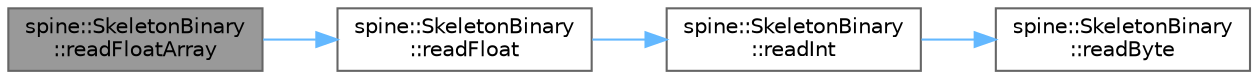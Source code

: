 digraph "spine::SkeletonBinary::readFloatArray"
{
 // LATEX_PDF_SIZE
  bgcolor="transparent";
  edge [fontname=Helvetica,fontsize=10,labelfontname=Helvetica,labelfontsize=10];
  node [fontname=Helvetica,fontsize=10,shape=box,height=0.2,width=0.4];
  rankdir="LR";
  Node1 [id="Node000001",label="spine::SkeletonBinary\l::readFloatArray",height=0.2,width=0.4,color="gray40", fillcolor="grey60", style="filled", fontcolor="black",tooltip=" "];
  Node1 -> Node2 [id="edge4_Node000001_Node000002",color="steelblue1",style="solid",tooltip=" "];
  Node2 [id="Node000002",label="spine::SkeletonBinary\l::readFloat",height=0.2,width=0.4,color="grey40", fillcolor="white", style="filled",URL="$classspine_1_1_skeleton_binary.html#ac8ba35026e33ea8352940c49334d0f97",tooltip=" "];
  Node2 -> Node3 [id="edge5_Node000002_Node000003",color="steelblue1",style="solid",tooltip=" "];
  Node3 [id="Node000003",label="spine::SkeletonBinary\l::readInt",height=0.2,width=0.4,color="grey40", fillcolor="white", style="filled",URL="$classspine_1_1_skeleton_binary.html#a62f0f3bf22303a9b45be9845d23e7365",tooltip=" "];
  Node3 -> Node4 [id="edge6_Node000003_Node000004",color="steelblue1",style="solid",tooltip=" "];
  Node4 [id="Node000004",label="spine::SkeletonBinary\l::readByte",height=0.2,width=0.4,color="grey40", fillcolor="white", style="filled",URL="$classspine_1_1_skeleton_binary.html#a095661fffac6234e86a172f8c5aeddcb",tooltip=" "];
}
